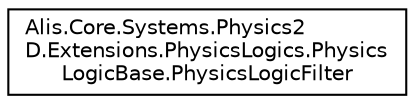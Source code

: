 digraph "Graphical Class Hierarchy"
{
 // LATEX_PDF_SIZE
  edge [fontname="Helvetica",fontsize="10",labelfontname="Helvetica",labelfontsize="10"];
  node [fontname="Helvetica",fontsize="10",shape=record];
  rankdir="LR";
  Node0 [label="Alis.Core.Systems.Physics2\lD.Extensions.PhysicsLogics.Physics\lLogicBase.PhysicsLogicFilter",height=0.2,width=0.4,color="black", fillcolor="white", style="filled",URL="$struct_alis_1_1_core_1_1_systems_1_1_physics2_d_1_1_extensions_1_1_physics_logics_1_1_physics_lo43b3a2c0927b5595ca6fdafe29d511bc.html",tooltip="The physics logic filter"];
}
